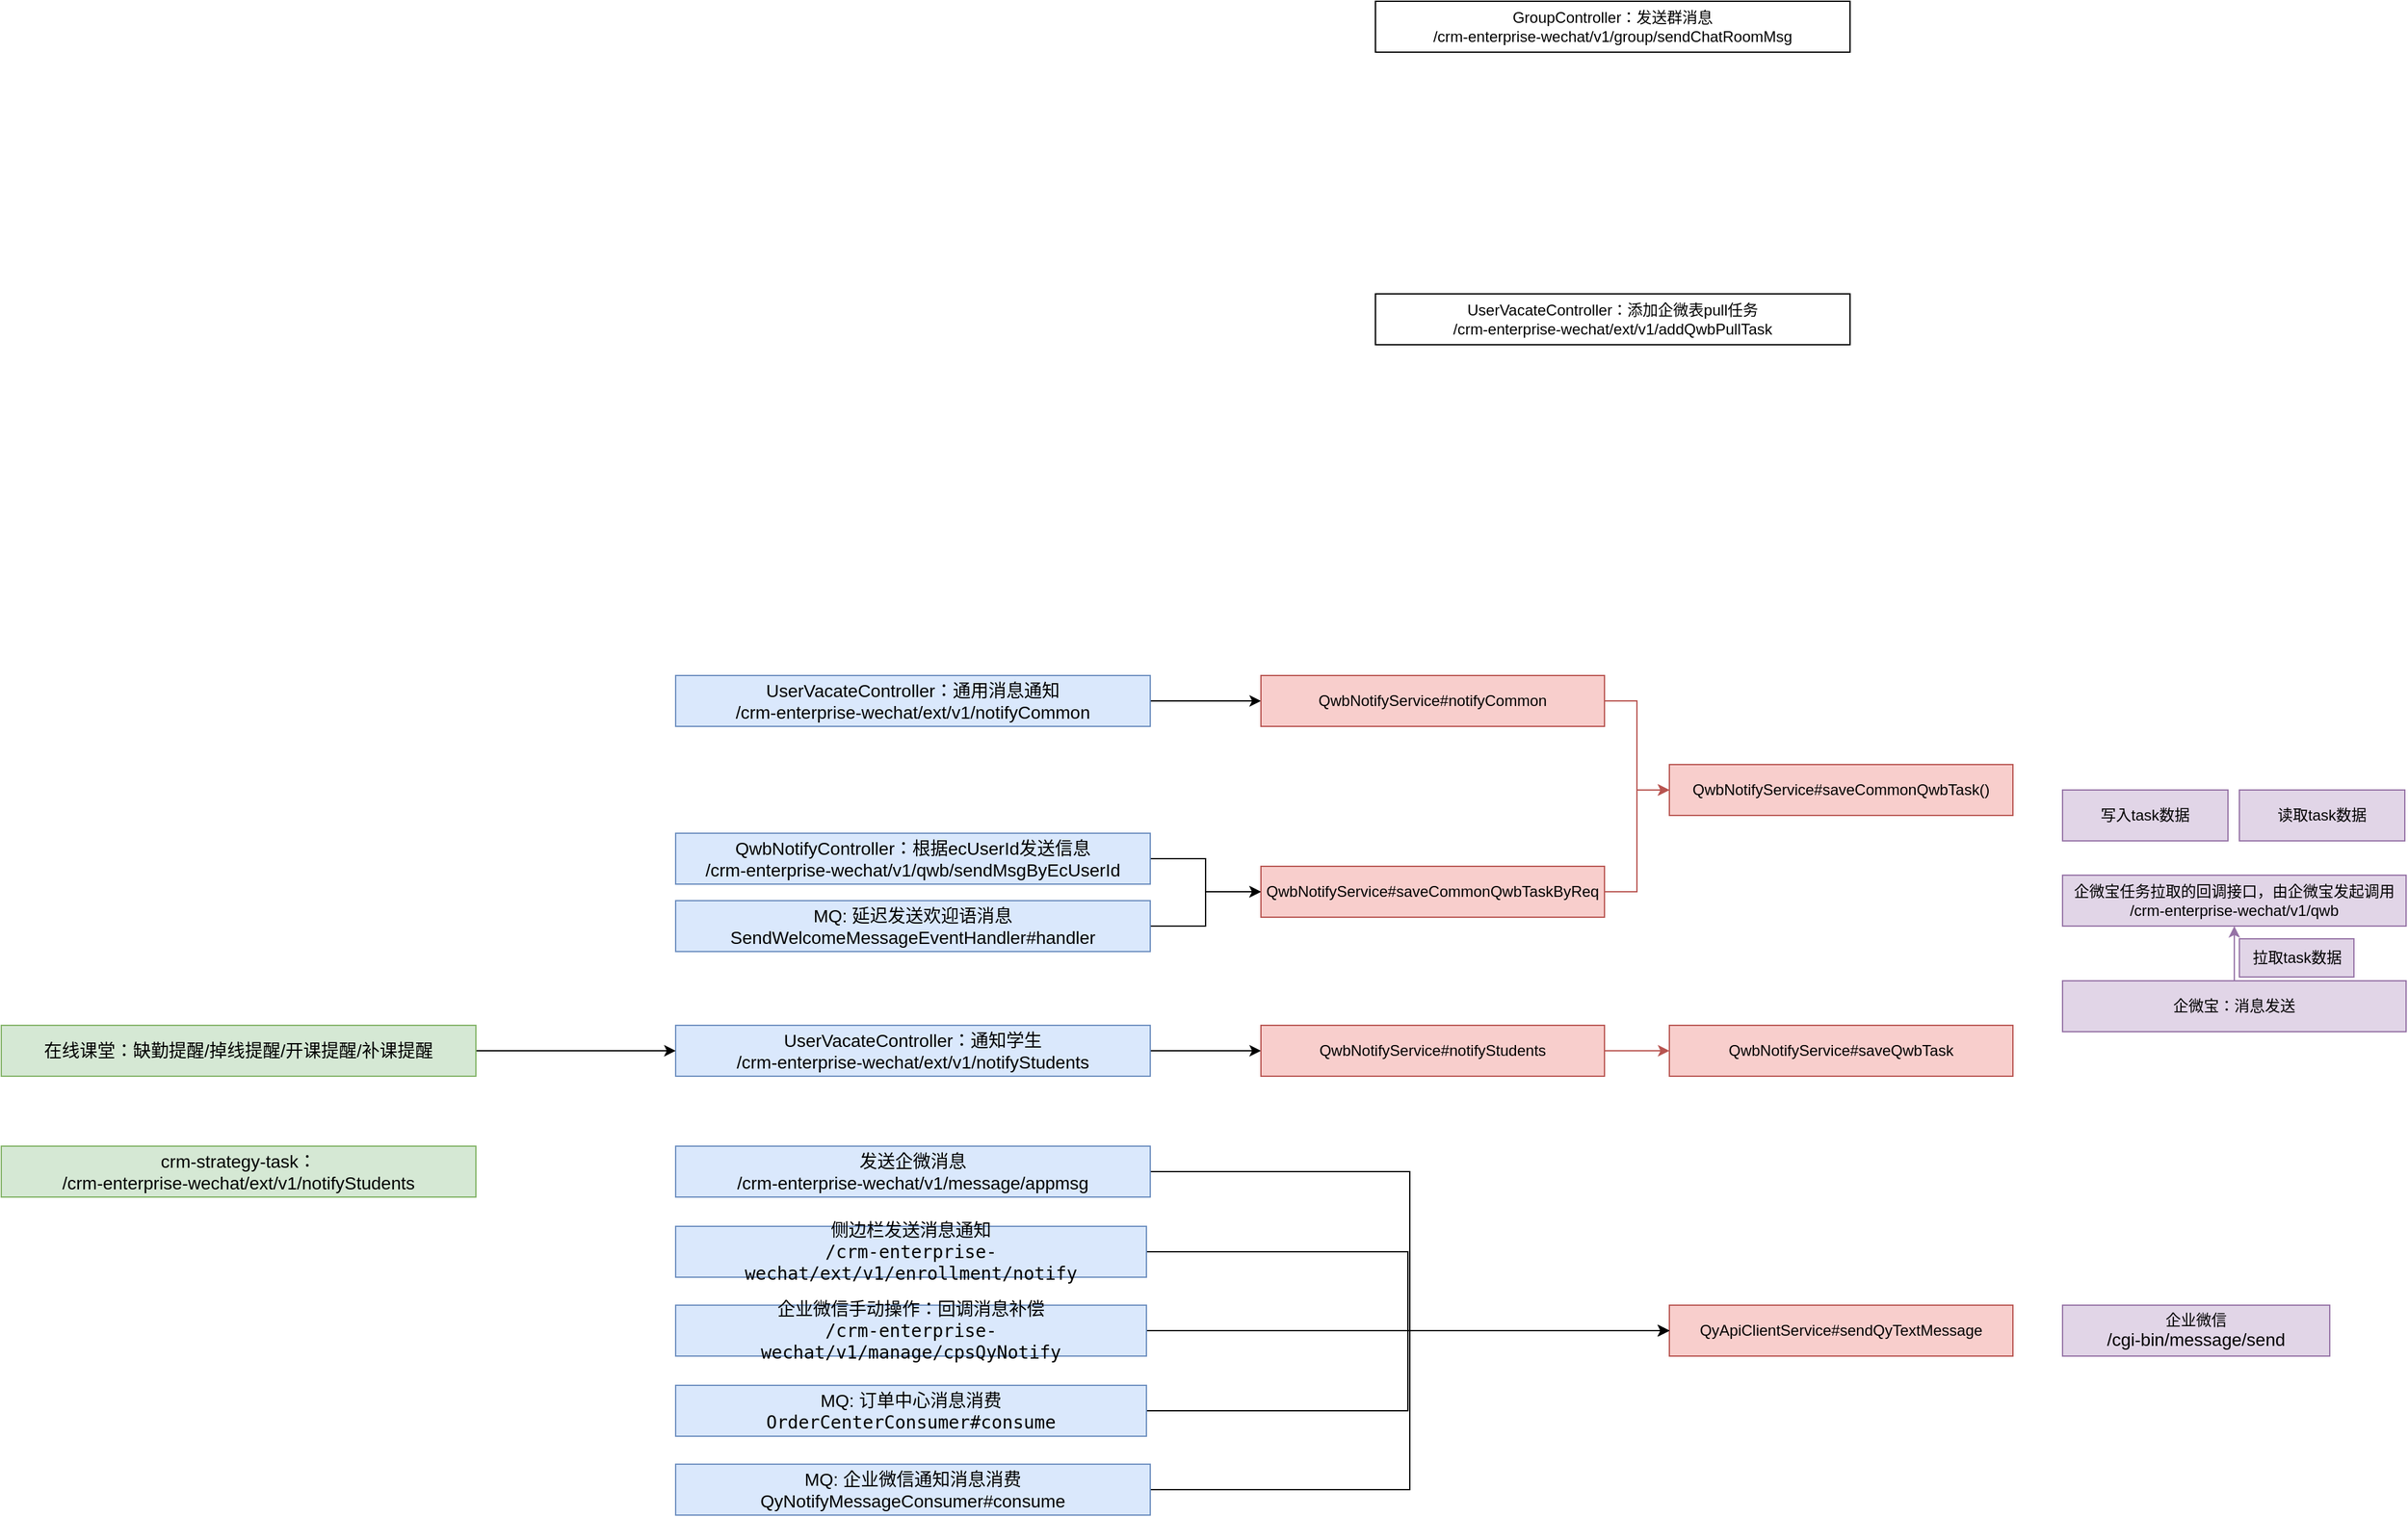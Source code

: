 <mxfile version="21.1.2" type="github">
  <diagram name="第 1 页" id="er9I0QnL_Se0PQcWxd1t">
    <mxGraphModel dx="3154" dy="1953" grid="1" gridSize="10" guides="1" tooltips="1" connect="1" arrows="1" fold="1" page="1" pageScale="1" pageWidth="827" pageHeight="1169" math="0" shadow="0">
      <root>
        <mxCell id="0" />
        <mxCell id="1" parent="0" />
        <mxCell id="ewofRc9dXVoDsyhrSTzK-10" style="edgeStyle=orthogonalEdgeStyle;rounded=0;orthogonalLoop=1;jettySize=auto;html=1;exitX=0.5;exitY=0;exitDx=0;exitDy=0;entryX=0.5;entryY=1;entryDx=0;entryDy=0;fillColor=#e1d5e7;strokeColor=#9673a6;" edge="1" parent="1" source="ewofRc9dXVoDsyhrSTzK-1" target="ewofRc9dXVoDsyhrSTzK-9">
          <mxGeometry relative="1" as="geometry" />
        </mxCell>
        <mxCell id="ewofRc9dXVoDsyhrSTzK-1" value="&lt;font style=&quot;&quot;&gt;企微宝：消息发送&lt;br&gt;&lt;/font&gt;" style="rounded=0;whiteSpace=wrap;html=1;fillColor=#e1d5e7;strokeColor=#9673a6;" vertex="1" parent="1">
          <mxGeometry x="150" y="510" width="270" height="40" as="geometry" />
        </mxCell>
        <mxCell id="ewofRc9dXVoDsyhrSTzK-2" value="&lt;font style=&quot;&quot;&gt;企业微信&lt;br&gt;&lt;span style=&quot;font-size: 14px;&quot;&gt;/cgi-bin/message/send&lt;/span&gt;&lt;br&gt;&lt;/font&gt;" style="rounded=0;whiteSpace=wrap;html=1;fillColor=#e1d5e7;strokeColor=#9673a6;" vertex="1" parent="1">
          <mxGeometry x="150" y="765" width="210" height="40" as="geometry" />
        </mxCell>
        <mxCell id="ewofRc9dXVoDsyhrSTzK-3" value="&lt;font style=&quot;&quot;&gt;QyApiClientService#sendQyTextMessage&lt;br&gt;&lt;/font&gt;" style="rounded=0;whiteSpace=wrap;html=1;fillColor=#f8cecc;strokeColor=#b85450;" vertex="1" parent="1">
          <mxGeometry x="-159" y="765" width="270" height="40" as="geometry" />
        </mxCell>
        <mxCell id="ewofRc9dXVoDsyhrSTzK-39" style="edgeStyle=orthogonalEdgeStyle;rounded=0;orthogonalLoop=1;jettySize=auto;html=1;exitX=1;exitY=0.5;exitDx=0;exitDy=0;entryX=0;entryY=0.5;entryDx=0;entryDy=0;" edge="1" parent="1" source="ewofRc9dXVoDsyhrSTzK-4" target="ewofRc9dXVoDsyhrSTzK-3">
          <mxGeometry relative="1" as="geometry" />
        </mxCell>
        <mxCell id="ewofRc9dXVoDsyhrSTzK-4" value="&lt;font style=&quot;font-size: 14px;&quot;&gt;发送企微消息&lt;br style=&quot;font-size: 14px;&quot;&gt;/crm-enterprise-wechat/v1/message/appmsg&lt;br style=&quot;font-size: 14px;&quot;&gt;&lt;/font&gt;" style="rounded=0;whiteSpace=wrap;html=1;fillColor=#dae8fc;strokeColor=#6c8ebf;fontSize=14;" vertex="1" parent="1">
          <mxGeometry x="-940" y="640" width="373" height="40" as="geometry" />
        </mxCell>
        <mxCell id="ewofRc9dXVoDsyhrSTzK-41" style="edgeStyle=orthogonalEdgeStyle;rounded=0;orthogonalLoop=1;jettySize=auto;html=1;exitX=1;exitY=0.5;exitDx=0;exitDy=0;entryX=0;entryY=0.5;entryDx=0;entryDy=0;" edge="1" parent="1" source="ewofRc9dXVoDsyhrSTzK-5" target="ewofRc9dXVoDsyhrSTzK-3">
          <mxGeometry relative="1" as="geometry" />
        </mxCell>
        <mxCell id="ewofRc9dXVoDsyhrSTzK-5" value="&lt;font style=&quot;font-size: 14px;&quot;&gt;侧边栏发送消息通知&lt;br style=&quot;font-size: 14px;&quot;&gt;&lt;font face=&quot;JetBrains Mono, monospace&quot; style=&quot;font-size: 14px;&quot;&gt;/crm-enterprise-wechat/ext/v1/enrollment/notify&lt;/font&gt;&lt;br style=&quot;font-size: 14px;&quot;&gt;&lt;/font&gt;" style="rounded=0;whiteSpace=wrap;html=1;fillColor=#dae8fc;strokeColor=#6c8ebf;fontSize=14;" vertex="1" parent="1">
          <mxGeometry x="-940" y="703" width="370" height="40" as="geometry" />
        </mxCell>
        <mxCell id="ewofRc9dXVoDsyhrSTzK-43" style="edgeStyle=orthogonalEdgeStyle;rounded=0;orthogonalLoop=1;jettySize=auto;html=1;exitX=1;exitY=0.5;exitDx=0;exitDy=0;entryX=0;entryY=0.5;entryDx=0;entryDy=0;" edge="1" parent="1" source="ewofRc9dXVoDsyhrSTzK-6" target="ewofRc9dXVoDsyhrSTzK-3">
          <mxGeometry relative="1" as="geometry" />
        </mxCell>
        <mxCell id="ewofRc9dXVoDsyhrSTzK-6" value="&lt;font style=&quot;font-size: 14px;&quot;&gt;MQ: 订单中心消息消费&lt;br style=&quot;font-size: 14px;&quot;&gt;&lt;font face=&quot;JetBrains Mono, monospace&quot; style=&quot;font-size: 14px;&quot;&gt;OrderCenterConsumer#consume&lt;/font&gt;&lt;br style=&quot;font-size: 14px;&quot;&gt;&lt;/font&gt;" style="rounded=0;whiteSpace=wrap;html=1;fillColor=#dae8fc;strokeColor=#6c8ebf;fontSize=14;" vertex="1" parent="1">
          <mxGeometry x="-940" y="828" width="370" height="40" as="geometry" />
        </mxCell>
        <mxCell id="ewofRc9dXVoDsyhrSTzK-42" style="edgeStyle=orthogonalEdgeStyle;rounded=0;orthogonalLoop=1;jettySize=auto;html=1;exitX=1;exitY=0.5;exitDx=0;exitDy=0;entryX=0;entryY=0.5;entryDx=0;entryDy=0;" edge="1" parent="1" source="ewofRc9dXVoDsyhrSTzK-7" target="ewofRc9dXVoDsyhrSTzK-3">
          <mxGeometry relative="1" as="geometry" />
        </mxCell>
        <mxCell id="ewofRc9dXVoDsyhrSTzK-7" value="&lt;font style=&quot;font-size: 14px;&quot;&gt;企业微信手动操作：回调消息补偿&lt;br style=&quot;font-size: 14px;&quot;&gt;&lt;font face=&quot;JetBrains Mono, monospace&quot; style=&quot;font-size: 14px;&quot;&gt;/crm-enterprise-wechat/v1/manage/cpsQyNotify&lt;/font&gt;&lt;br style=&quot;font-size: 14px;&quot;&gt;&lt;/font&gt;" style="rounded=0;whiteSpace=wrap;html=1;fillColor=#dae8fc;strokeColor=#6c8ebf;fontSize=14;" vertex="1" parent="1">
          <mxGeometry x="-940" y="765" width="370" height="40" as="geometry" />
        </mxCell>
        <mxCell id="ewofRc9dXVoDsyhrSTzK-44" style="edgeStyle=orthogonalEdgeStyle;rounded=0;orthogonalLoop=1;jettySize=auto;html=1;exitX=1;exitY=0.5;exitDx=0;exitDy=0;entryX=0;entryY=0.5;entryDx=0;entryDy=0;" edge="1" parent="1" source="ewofRc9dXVoDsyhrSTzK-8" target="ewofRc9dXVoDsyhrSTzK-3">
          <mxGeometry relative="1" as="geometry" />
        </mxCell>
        <mxCell id="ewofRc9dXVoDsyhrSTzK-8" value="&lt;font style=&quot;font-size: 14px;&quot;&gt;MQ: 企业微信通知消息消费&lt;br style=&quot;font-size: 14px;&quot;&gt;QyNotifyMessageConsumer#consume&lt;br style=&quot;font-size: 14px;&quot;&gt;&lt;/font&gt;" style="rounded=0;whiteSpace=wrap;html=1;fillColor=#dae8fc;strokeColor=#6c8ebf;fontSize=14;" vertex="1" parent="1">
          <mxGeometry x="-940" y="890" width="373" height="40" as="geometry" />
        </mxCell>
        <mxCell id="ewofRc9dXVoDsyhrSTzK-9" value="&lt;font style=&quot;&quot;&gt;企微宝任务拉取的回调接口，由企微宝发起调用&lt;br&gt;/crm-enterprise-wechat/v1/qwb&lt;br&gt;&lt;/font&gt;" style="rounded=0;whiteSpace=wrap;html=1;fillColor=#e1d5e7;strokeColor=#9673a6;" vertex="1" parent="1">
          <mxGeometry x="150" y="427" width="270" height="40" as="geometry" />
        </mxCell>
        <mxCell id="ewofRc9dXVoDsyhrSTzK-11" value="拉取task数据" style="text;html=1;align=center;verticalAlign=middle;resizable=0;points=[];autosize=1;strokeColor=#9673a6;fillColor=#e1d5e7;" vertex="1" parent="1">
          <mxGeometry x="289" y="477" width="90" height="30" as="geometry" />
        </mxCell>
        <mxCell id="ewofRc9dXVoDsyhrSTzK-12" value="&lt;font style=&quot;&quot;&gt;写入task数据&lt;br&gt;&lt;/font&gt;" style="rounded=0;whiteSpace=wrap;html=1;fillColor=#e1d5e7;strokeColor=#9673a6;" vertex="1" parent="1">
          <mxGeometry x="150" y="360" width="130" height="40" as="geometry" />
        </mxCell>
        <mxCell id="ewofRc9dXVoDsyhrSTzK-13" value="&lt;font style=&quot;&quot;&gt;读取task数据&lt;br&gt;&lt;/font&gt;" style="rounded=0;whiteSpace=wrap;html=1;fillColor=#e1d5e7;strokeColor=#9673a6;" vertex="1" parent="1">
          <mxGeometry x="289" y="360" width="130" height="40" as="geometry" />
        </mxCell>
        <mxCell id="ewofRc9dXVoDsyhrSTzK-14" value="&lt;font style=&quot;&quot;&gt;UserVacateController：添加企微表pull任务&lt;br&gt;/crm-enterprise-wechat/ext/v1/addQwbPullTask&lt;br&gt;&lt;/font&gt;" style="rounded=0;whiteSpace=wrap;html=1;" vertex="1" parent="1">
          <mxGeometry x="-390" y="-30" width="373" height="40" as="geometry" />
        </mxCell>
        <mxCell id="ewofRc9dXVoDsyhrSTzK-31" style="edgeStyle=orthogonalEdgeStyle;rounded=0;orthogonalLoop=1;jettySize=auto;html=1;exitX=1;exitY=0.5;exitDx=0;exitDy=0;entryX=0;entryY=0.5;entryDx=0;entryDy=0;" edge="1" parent="1" source="ewofRc9dXVoDsyhrSTzK-15" target="ewofRc9dXVoDsyhrSTzK-22">
          <mxGeometry relative="1" as="geometry" />
        </mxCell>
        <mxCell id="ewofRc9dXVoDsyhrSTzK-15" value="&lt;font style=&quot;font-size: 14px;&quot;&gt;UserVacateController：通知学生&lt;br style=&quot;font-size: 14px;&quot;&gt;/crm-enterprise-wechat/ext/v1/notifyStudents&lt;br style=&quot;font-size: 14px;&quot;&gt;&lt;/font&gt;" style="rounded=0;whiteSpace=wrap;html=1;fillColor=#dae8fc;strokeColor=#6c8ebf;fontSize=14;" vertex="1" parent="1">
          <mxGeometry x="-940" y="545" width="373" height="40" as="geometry" />
        </mxCell>
        <mxCell id="ewofRc9dXVoDsyhrSTzK-30" style="edgeStyle=orthogonalEdgeStyle;rounded=0;orthogonalLoop=1;jettySize=auto;html=1;exitX=1;exitY=0.5;exitDx=0;exitDy=0;entryX=0;entryY=0.5;entryDx=0;entryDy=0;" edge="1" parent="1" source="ewofRc9dXVoDsyhrSTzK-16" target="ewofRc9dXVoDsyhrSTzK-23">
          <mxGeometry relative="1" as="geometry" />
        </mxCell>
        <mxCell id="ewofRc9dXVoDsyhrSTzK-16" value="&lt;font style=&quot;font-size: 14px;&quot;&gt;UserVacateController：通用消息通知&lt;br style=&quot;font-size: 14px;&quot;&gt;/crm-enterprise-wechat/ext/v1/notifyCommon&lt;br style=&quot;font-size: 14px;&quot;&gt;&lt;/font&gt;" style="rounded=0;whiteSpace=wrap;html=1;fillColor=#dae8fc;strokeColor=#6c8ebf;fontSize=14;" vertex="1" parent="1">
          <mxGeometry x="-940" y="270" width="373" height="40" as="geometry" />
        </mxCell>
        <mxCell id="ewofRc9dXVoDsyhrSTzK-17" value="&lt;font style=&quot;&quot;&gt;GroupController：发送群消息&lt;br&gt;/crm-enterprise-wechat/v1/group/sendChatRoomMsg&lt;br&gt;&lt;/font&gt;" style="rounded=0;whiteSpace=wrap;html=1;" vertex="1" parent="1">
          <mxGeometry x="-390" y="-260" width="373" height="40" as="geometry" />
        </mxCell>
        <mxCell id="ewofRc9dXVoDsyhrSTzK-26" style="edgeStyle=orthogonalEdgeStyle;rounded=0;orthogonalLoop=1;jettySize=auto;html=1;exitX=1;exitY=0.5;exitDx=0;exitDy=0;entryX=0;entryY=0.5;entryDx=0;entryDy=0;" edge="1" parent="1" source="ewofRc9dXVoDsyhrSTzK-18" target="ewofRc9dXVoDsyhrSTzK-24">
          <mxGeometry relative="1" as="geometry" />
        </mxCell>
        <mxCell id="ewofRc9dXVoDsyhrSTzK-18" value="&lt;font style=&quot;font-size: 14px;&quot;&gt;QwbNotifyController：根据ecUserId发送信息&lt;br style=&quot;font-size: 14px;&quot;&gt;/crm-enterprise-wechat/v1/qwb/sendMsgByEcUserId&lt;br style=&quot;font-size: 14px;&quot;&gt;&lt;/font&gt;" style="rounded=0;whiteSpace=wrap;html=1;fillColor=#dae8fc;strokeColor=#6c8ebf;fontSize=14;" vertex="1" parent="1">
          <mxGeometry x="-940" y="394" width="373" height="40" as="geometry" />
        </mxCell>
        <mxCell id="ewofRc9dXVoDsyhrSTzK-20" value="&lt;font style=&quot;&quot;&gt;QwbNotifyService#saveCommonQwbTask()&lt;br&gt;&lt;/font&gt;" style="rounded=0;whiteSpace=wrap;html=1;fillColor=#f8cecc;strokeColor=#b85450;" vertex="1" parent="1">
          <mxGeometry x="-159" y="340" width="270" height="40" as="geometry" />
        </mxCell>
        <mxCell id="ewofRc9dXVoDsyhrSTzK-21" value="&lt;font style=&quot;&quot;&gt;QwbNotifyService#saveQwbTask&lt;br&gt;&lt;/font&gt;" style="rounded=0;whiteSpace=wrap;html=1;fillColor=#f8cecc;strokeColor=#b85450;" vertex="1" parent="1">
          <mxGeometry x="-159" y="545" width="270" height="40" as="geometry" />
        </mxCell>
        <mxCell id="ewofRc9dXVoDsyhrSTzK-38" style="edgeStyle=orthogonalEdgeStyle;rounded=0;orthogonalLoop=1;jettySize=auto;html=1;exitX=1;exitY=0.5;exitDx=0;exitDy=0;entryX=0;entryY=0.5;entryDx=0;entryDy=0;fillColor=#f8cecc;strokeColor=#b85450;" edge="1" parent="1" source="ewofRc9dXVoDsyhrSTzK-22" target="ewofRc9dXVoDsyhrSTzK-21">
          <mxGeometry relative="1" as="geometry" />
        </mxCell>
        <mxCell id="ewofRc9dXVoDsyhrSTzK-22" value="&lt;font style=&quot;&quot;&gt;QwbNotifyService#notifyStudents&lt;br&gt;&lt;/font&gt;" style="rounded=0;whiteSpace=wrap;html=1;fillColor=#f8cecc;strokeColor=#b85450;" vertex="1" parent="1">
          <mxGeometry x="-480" y="545" width="270" height="40" as="geometry" />
        </mxCell>
        <mxCell id="ewofRc9dXVoDsyhrSTzK-34" style="edgeStyle=orthogonalEdgeStyle;rounded=0;orthogonalLoop=1;jettySize=auto;html=1;exitX=1;exitY=0.5;exitDx=0;exitDy=0;entryX=0;entryY=0.5;entryDx=0;entryDy=0;fillColor=#f8cecc;strokeColor=#b85450;" edge="1" parent="1" source="ewofRc9dXVoDsyhrSTzK-23" target="ewofRc9dXVoDsyhrSTzK-20">
          <mxGeometry relative="1" as="geometry" />
        </mxCell>
        <mxCell id="ewofRc9dXVoDsyhrSTzK-23" value="&lt;font style=&quot;&quot;&gt;QwbNotifyService#notifyCommon&lt;br&gt;&lt;/font&gt;" style="rounded=0;whiteSpace=wrap;html=1;fillColor=#f8cecc;strokeColor=#b85450;" vertex="1" parent="1">
          <mxGeometry x="-480" y="270" width="270" height="40" as="geometry" />
        </mxCell>
        <mxCell id="ewofRc9dXVoDsyhrSTzK-36" style="edgeStyle=orthogonalEdgeStyle;rounded=0;orthogonalLoop=1;jettySize=auto;html=1;exitX=1;exitY=0.5;exitDx=0;exitDy=0;entryX=0;entryY=0.5;entryDx=0;entryDy=0;fillColor=#f8cecc;strokeColor=#b85450;" edge="1" parent="1" source="ewofRc9dXVoDsyhrSTzK-24" target="ewofRc9dXVoDsyhrSTzK-20">
          <mxGeometry relative="1" as="geometry" />
        </mxCell>
        <mxCell id="ewofRc9dXVoDsyhrSTzK-24" value="&lt;font style=&quot;&quot;&gt;QwbNotifyService#saveCommonQwbTaskByReq&lt;br&gt;&lt;/font&gt;" style="rounded=0;whiteSpace=wrap;html=1;fillColor=#f8cecc;strokeColor=#b85450;" vertex="1" parent="1">
          <mxGeometry x="-480" y="420" width="270" height="40" as="geometry" />
        </mxCell>
        <mxCell id="ewofRc9dXVoDsyhrSTzK-29" style="edgeStyle=orthogonalEdgeStyle;rounded=0;orthogonalLoop=1;jettySize=auto;html=1;exitX=1;exitY=0.5;exitDx=0;exitDy=0;entryX=0;entryY=0.5;entryDx=0;entryDy=0;" edge="1" parent="1" source="ewofRc9dXVoDsyhrSTzK-25" target="ewofRc9dXVoDsyhrSTzK-24">
          <mxGeometry relative="1" as="geometry" />
        </mxCell>
        <mxCell id="ewofRc9dXVoDsyhrSTzK-25" value="&lt;font style=&quot;font-size: 14px;&quot;&gt;&lt;div style=&quot;font-size: 14px;&quot;&gt;MQ: 延迟发送欢迎语消息&lt;/div&gt;&lt;div style=&quot;font-size: 14px;&quot;&gt;SendWelcomeMessageEventHandler#handler&lt;/div&gt;&lt;/font&gt;" style="rounded=0;whiteSpace=wrap;html=1;fillColor=#dae8fc;strokeColor=#6c8ebf;fontSize=14;" vertex="1" parent="1">
          <mxGeometry x="-940" y="447" width="373" height="40" as="geometry" />
        </mxCell>
        <mxCell id="ewofRc9dXVoDsyhrSTzK-46" style="edgeStyle=orthogonalEdgeStyle;rounded=0;orthogonalLoop=1;jettySize=auto;html=1;exitX=1;exitY=0.5;exitDx=0;exitDy=0;fontSize=14;" edge="1" parent="1" source="ewofRc9dXVoDsyhrSTzK-45" target="ewofRc9dXVoDsyhrSTzK-15">
          <mxGeometry relative="1" as="geometry" />
        </mxCell>
        <mxCell id="ewofRc9dXVoDsyhrSTzK-45" value="&lt;font style=&quot;font-size: 14px;&quot;&gt;在线课堂：缺勤提醒/掉线提醒/开课提醒/补课提醒&lt;br style=&quot;font-size: 14px;&quot;&gt;&lt;/font&gt;" style="rounded=0;whiteSpace=wrap;html=1;fillColor=#d5e8d4;strokeColor=#82b366;fontSize=14;" vertex="1" parent="1">
          <mxGeometry x="-1470" y="545" width="373" height="40" as="geometry" />
        </mxCell>
        <mxCell id="ewofRc9dXVoDsyhrSTzK-47" value="&lt;font style=&quot;font-size: 14px;&quot;&gt;crm-strategy-task：&lt;br style=&quot;font-size: 14px;&quot;&gt;/crm-enterprise-wechat/ext/v1/notifyStudents&lt;br style=&quot;font-size: 14px;&quot;&gt;&lt;/font&gt;" style="rounded=0;whiteSpace=wrap;html=1;fillColor=#d5e8d4;strokeColor=#82b366;fontSize=14;" vertex="1" parent="1">
          <mxGeometry x="-1470" y="640" width="373" height="40" as="geometry" />
        </mxCell>
      </root>
    </mxGraphModel>
  </diagram>
</mxfile>

